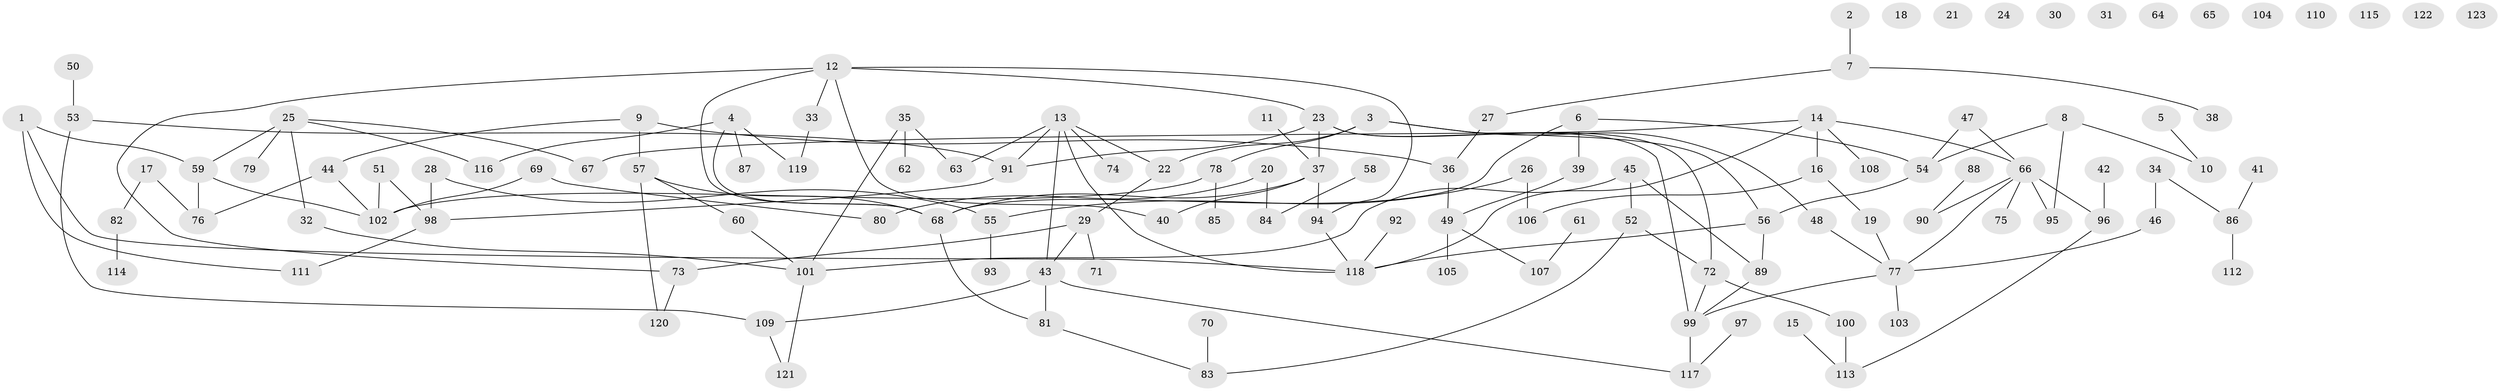 // Generated by graph-tools (version 1.1) at 2025/33/03/09/25 02:33:22]
// undirected, 123 vertices, 146 edges
graph export_dot {
graph [start="1"]
  node [color=gray90,style=filled];
  1;
  2;
  3;
  4;
  5;
  6;
  7;
  8;
  9;
  10;
  11;
  12;
  13;
  14;
  15;
  16;
  17;
  18;
  19;
  20;
  21;
  22;
  23;
  24;
  25;
  26;
  27;
  28;
  29;
  30;
  31;
  32;
  33;
  34;
  35;
  36;
  37;
  38;
  39;
  40;
  41;
  42;
  43;
  44;
  45;
  46;
  47;
  48;
  49;
  50;
  51;
  52;
  53;
  54;
  55;
  56;
  57;
  58;
  59;
  60;
  61;
  62;
  63;
  64;
  65;
  66;
  67;
  68;
  69;
  70;
  71;
  72;
  73;
  74;
  75;
  76;
  77;
  78;
  79;
  80;
  81;
  82;
  83;
  84;
  85;
  86;
  87;
  88;
  89;
  90;
  91;
  92;
  93;
  94;
  95;
  96;
  97;
  98;
  99;
  100;
  101;
  102;
  103;
  104;
  105;
  106;
  107;
  108;
  109;
  110;
  111;
  112;
  113;
  114;
  115;
  116;
  117;
  118;
  119;
  120;
  121;
  122;
  123;
  1 -- 59;
  1 -- 111;
  1 -- 118;
  2 -- 7;
  3 -- 22;
  3 -- 48;
  3 -- 56;
  3 -- 78;
  4 -- 68;
  4 -- 87;
  4 -- 116;
  4 -- 119;
  5 -- 10;
  6 -- 39;
  6 -- 54;
  6 -- 68;
  7 -- 27;
  7 -- 38;
  8 -- 10;
  8 -- 54;
  8 -- 95;
  9 -- 36;
  9 -- 44;
  9 -- 57;
  11 -- 37;
  12 -- 23;
  12 -- 33;
  12 -- 40;
  12 -- 68;
  12 -- 73;
  12 -- 94;
  13 -- 22;
  13 -- 43;
  13 -- 63;
  13 -- 74;
  13 -- 91;
  13 -- 118;
  14 -- 16;
  14 -- 66;
  14 -- 67;
  14 -- 108;
  14 -- 118;
  15 -- 113;
  16 -- 19;
  16 -- 106;
  17 -- 76;
  17 -- 82;
  19 -- 77;
  20 -- 80;
  20 -- 84;
  22 -- 29;
  23 -- 37;
  23 -- 72;
  23 -- 91;
  23 -- 99;
  25 -- 32;
  25 -- 59;
  25 -- 67;
  25 -- 79;
  25 -- 116;
  26 -- 55;
  26 -- 106;
  27 -- 36;
  28 -- 55;
  28 -- 98;
  29 -- 43;
  29 -- 71;
  29 -- 73;
  32 -- 101;
  33 -- 119;
  34 -- 46;
  34 -- 86;
  35 -- 62;
  35 -- 63;
  35 -- 101;
  36 -- 49;
  37 -- 40;
  37 -- 68;
  37 -- 94;
  39 -- 49;
  41 -- 86;
  42 -- 96;
  43 -- 81;
  43 -- 109;
  43 -- 117;
  44 -- 76;
  44 -- 102;
  45 -- 52;
  45 -- 89;
  45 -- 101;
  46 -- 77;
  47 -- 54;
  47 -- 66;
  48 -- 77;
  49 -- 105;
  49 -- 107;
  50 -- 53;
  51 -- 98;
  51 -- 102;
  52 -- 72;
  52 -- 83;
  53 -- 91;
  53 -- 109;
  54 -- 56;
  55 -- 93;
  56 -- 89;
  56 -- 118;
  57 -- 60;
  57 -- 68;
  57 -- 120;
  58 -- 84;
  59 -- 76;
  59 -- 102;
  60 -- 101;
  61 -- 107;
  66 -- 75;
  66 -- 77;
  66 -- 90;
  66 -- 95;
  66 -- 96;
  68 -- 81;
  69 -- 80;
  69 -- 102;
  70 -- 83;
  72 -- 99;
  72 -- 100;
  73 -- 120;
  77 -- 99;
  77 -- 103;
  78 -- 85;
  78 -- 102;
  81 -- 83;
  82 -- 114;
  86 -- 112;
  88 -- 90;
  89 -- 99;
  91 -- 98;
  92 -- 118;
  94 -- 118;
  96 -- 113;
  97 -- 117;
  98 -- 111;
  99 -- 117;
  100 -- 113;
  101 -- 121;
  109 -- 121;
}
